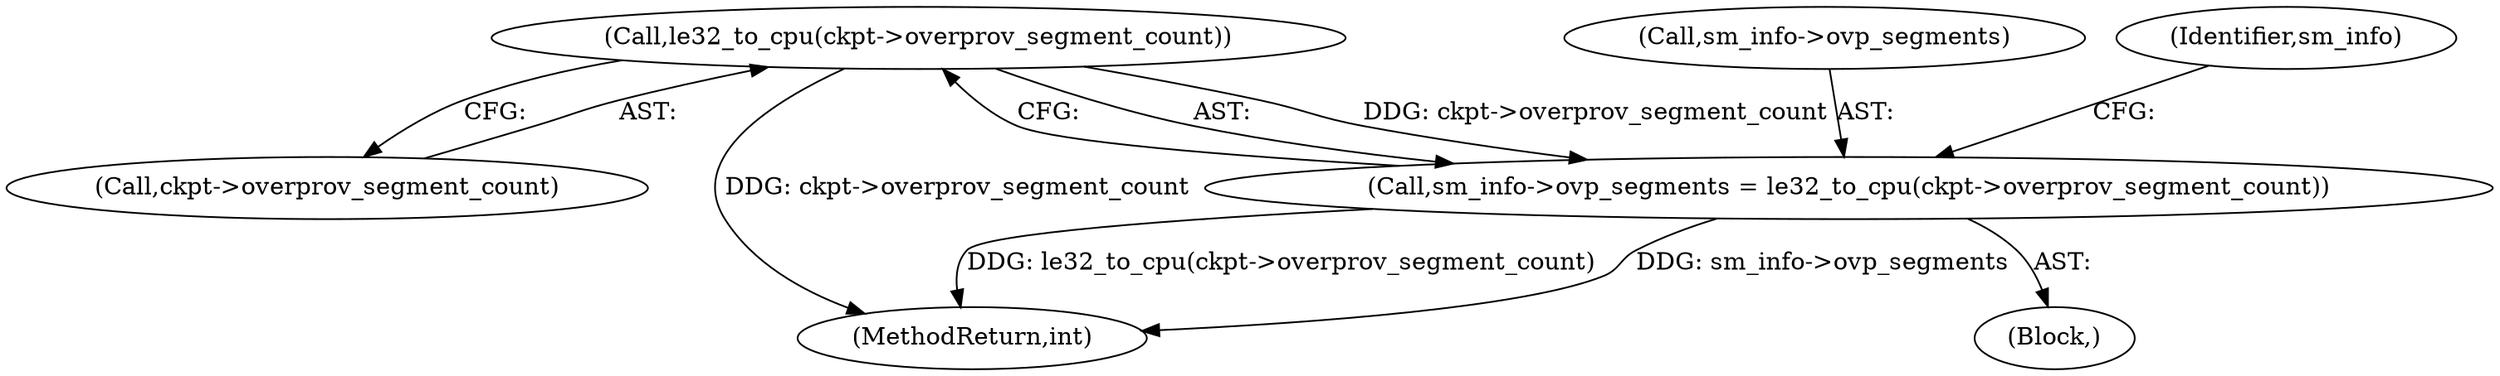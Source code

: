 digraph "0_linux_d4fdf8ba0e5808ba9ad6b44337783bd9935e0982@pointer" {
"1000170" [label="(Call,le32_to_cpu(ckpt->overprov_segment_count))"];
"1000166" [label="(Call,sm_info->ovp_segments = le32_to_cpu(ckpt->overprov_segment_count))"];
"1000171" [label="(Call,ckpt->overprov_segment_count)"];
"1000166" [label="(Call,sm_info->ovp_segments = le32_to_cpu(ckpt->overprov_segment_count))"];
"1000167" [label="(Call,sm_info->ovp_segments)"];
"1000170" [label="(Call,le32_to_cpu(ckpt->overprov_segment_count))"];
"1000176" [label="(Identifier,sm_info)"];
"1000312" [label="(MethodReturn,int)"];
"1000104" [label="(Block,)"];
"1000170" -> "1000166"  [label="AST: "];
"1000170" -> "1000171"  [label="CFG: "];
"1000171" -> "1000170"  [label="AST: "];
"1000166" -> "1000170"  [label="CFG: "];
"1000170" -> "1000312"  [label="DDG: ckpt->overprov_segment_count"];
"1000170" -> "1000166"  [label="DDG: ckpt->overprov_segment_count"];
"1000166" -> "1000104"  [label="AST: "];
"1000167" -> "1000166"  [label="AST: "];
"1000176" -> "1000166"  [label="CFG: "];
"1000166" -> "1000312"  [label="DDG: sm_info->ovp_segments"];
"1000166" -> "1000312"  [label="DDG: le32_to_cpu(ckpt->overprov_segment_count)"];
}
